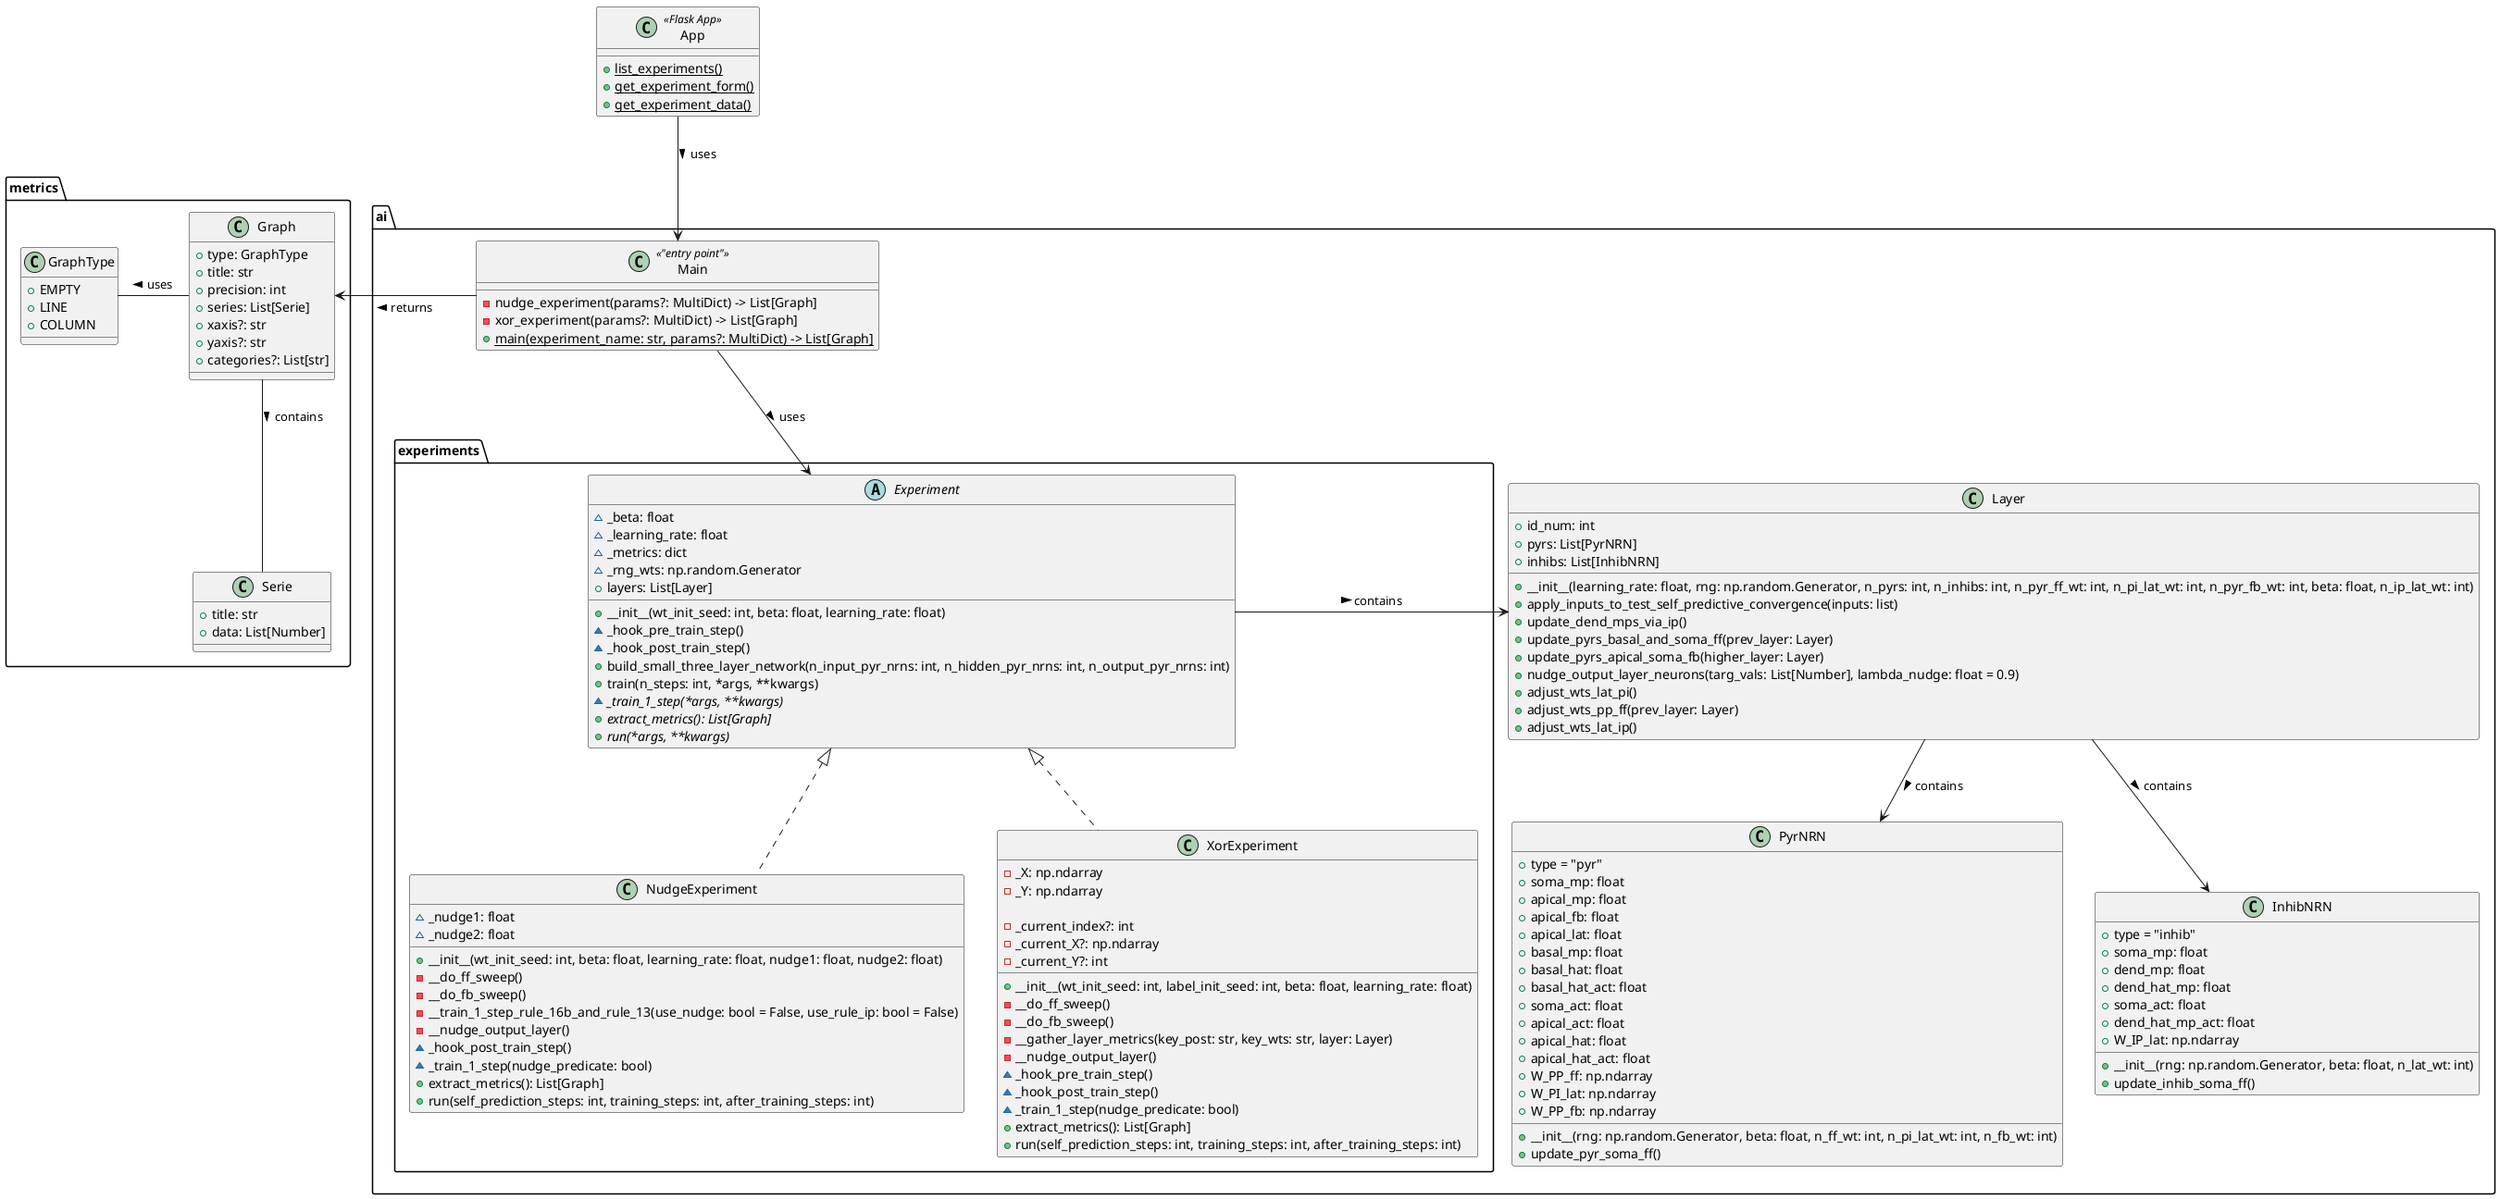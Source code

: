 @startuml
package "metrics" {
    class "Graph" {
        + type: GraphType
        + title: str
        + precision: int
        + series: List[Serie]
        + xaxis?: str
        + yaxis?: str
        + categories?: List[str]
    }

    class "GraphType" {
        + EMPTY
        + LINE
        + COLUMN
    }

    class "Serie" {
        + title: str
        + data: List[Number]
    }

    "GraphType" - "Graph" : < uses
    "Graph" -- "Serie" : > contains
}

package "ai" {
    package "experiments" {
        abstract class "Experiment" {
            ~ _beta: float
            ~ _learning_rate: float
            ~ _metrics: dict
            ~ _rng_wts: np.random.Generator
            + layers: List[Layer]
            + __init__(wt_init_seed: int, beta: float, learning_rate: float)
            ~ _hook_pre_train_step()
            ~ _hook_post_train_step()
            + build_small_three_layer_network(n_input_pyr_nrns: int, n_hidden_pyr_nrns: int, n_output_pyr_nrns: int)
            + train(n_steps: int, *args, **kwargs)
            ~ {abstract} _train_1_step(*args, **kwargs)
            + {abstract} extract_metrics(): List[Graph]
            + {abstract} run(*args, **kwargs)
        }

        class "NudgeExperiment" implements "Experiment" {
            ~ _nudge1: float
            ~ _nudge2: float
            + __init__(wt_init_seed: int, beta: float, learning_rate: float, nudge1: float, nudge2: float)
            - __do_ff_sweep()
            - __do_fb_sweep()
            - __train_1_step_rule_16b_and_rule_13(use_nudge: bool = False, use_rule_ip: bool = False)
            - __nudge_output_layer()
            ~ _hook_post_train_step()
            ~ _train_1_step(nudge_predicate: bool)
            + extract_metrics(): List[Graph]
            + run(self_prediction_steps: int, training_steps: int, after_training_steps: int)
        }

        class "XorExperiment" implements "Experiment" {
            - _X: np.ndarray
            - _Y: np.ndarray

            - _current_index?: int
            - _current_X?: np.ndarray
            - _current_Y?: int

            + __init__(wt_init_seed: int, label_init_seed: int, beta: float, learning_rate: float)
            - __do_ff_sweep()
            - __do_fb_sweep()
            - __gather_layer_metrics(key_post: str, key_wts: str, layer: Layer)
            - __nudge_output_layer()
            ~ _hook_pre_train_step()
            ~ _hook_post_train_step()
            ~ _train_1_step(nudge_predicate: bool)
            + extract_metrics(): List[Graph]
            + run(self_prediction_steps: int, training_steps: int, after_training_steps: int)
        }
    }

    class "Layer" {
        + id_num: int
        + pyrs: List[PyrNRN]
        + inhibs: List[InhibNRN]
        + __init__(learning_rate: float, rng: np.random.Generator, n_pyrs: int, n_inhibs: int, n_pyr_ff_wt: int, n_pi_lat_wt: int, n_pyr_fb_wt: int, beta: float, n_ip_lat_wt: int)
        + apply_inputs_to_test_self_predictive_convergence(inputs: list)
        + update_dend_mps_via_ip()
        + update_pyrs_basal_and_soma_ff(prev_layer: Layer)
        + update_pyrs_apical_soma_fb(higher_layer: Layer)
        + nudge_output_layer_neurons(targ_vals: List[Number], lambda_nudge: float = 0.9)
        + adjust_wts_lat_pi()
        + adjust_wts_pp_ff(prev_layer: Layer)
        + adjust_wts_lat_ip()
    }

    class "PyrNRN" {
        + type = "pyr"
        + soma_mp: float
        + apical_mp: float
        + apical_fb: float
        + apical_lat: float
        + basal_mp: float
        + basal_hat: float
        + basal_hat_act: float
        + soma_act: float
        + apical_act: float
        + apical_hat: float
        + apical_hat_act: float
        + W_PP_ff: np.ndarray
        + W_PI_lat: np.ndarray
        + W_PP_fb: np.ndarray
        + __init__(rng: np.random.Generator, beta: float, n_ff_wt: int, n_pi_lat_wt: int, n_fb_wt: int)
        + update_pyr_soma_ff()
    }

    class "InhibNRN" {
        + type = "inhib"
        + soma_mp: float
        + dend_mp: float
        + dend_hat_mp: float
        + soma_act: float
        + dend_hat_mp_act: float
        + W_IP_lat: np.ndarray
        + __init__(rng: np.random.Generator, beta: float, n_lat_wt: int)
        + update_inhib_soma_ff()
    }

    class "Main" << "entry point" >> {
        - nudge_experiment(params?: MultiDict) -> List[Graph]
        - xor_experiment(params?: MultiDict) -> List[Graph]
        + {static} main(experiment_name: str, params?: MultiDict) -> List[Graph]
    }

    "Experiment" -> "Layer" : > contains
    "Layer" --> "PyrNRN" : > contains
    "Layer" --> "InhibNRN" : > contains
    "Main" --> "Experiment" : > uses
}

class "App" << Flask App >> {
    + {static} list_experiments()
    + {static} get_experiment_form()
    + {static} get_experiment_data()
}

"App" --> "ai.Main" : > uses
"metrics.Graph" <- "ai.Main" : < returns
@enduml